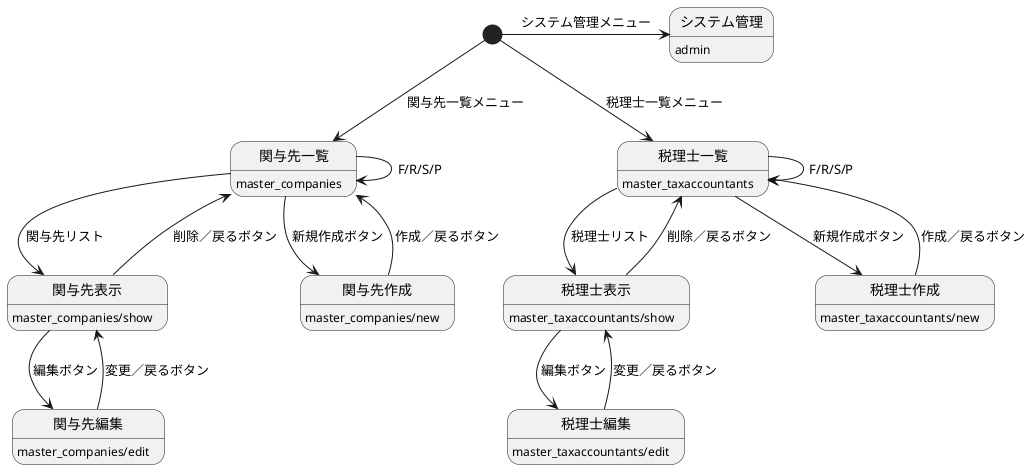 @startuml 設定
[*] --> 関与先一覧: 関与先一覧メニュー

関与先一覧 --> 関与先表示: 関与先リスト
関与先表示 --> 関与先一覧: 削除／戻るボタン

関与先一覧 --> 関与先作成: 新規作成ボタン
関与先作成 --> 関与先一覧: 作成／戻るボタン

関与先表示 --> 関与先編集: 編集ボタン
関与先編集 --> 関与先表示: 変更／戻るボタン

関与先一覧 --> 関与先一覧: F/R/S/P

関与先一覧: master_companies
関与先表示: master_companies/show
関与先作成: master_companies/new
関与先編集: master_companies/edit

[*] --> 税理士一覧: 税理士一覧メニュー

税理士一覧 --> 税理士表示: 税理士リスト
税理士表示 --> 税理士一覧: 削除／戻るボタン

税理士一覧 --> 税理士作成: 新規作成ボタン
税理士作成 --> 税理士一覧: 作成／戻るボタン

税理士表示 --> 税理士編集: 編集ボタン
税理士編集 --> 税理士表示: 変更／戻るボタン

税理士一覧 --> 税理士一覧: F/R/S/P

税理士一覧: master_taxaccountants
税理士表示: master_taxaccountants/show
税理士作成: master_taxaccountants/new
税理士編集: master_taxaccountants/edit

[*] -> システム管理: システム管理メニュー

システム管理: admin
@enduml
